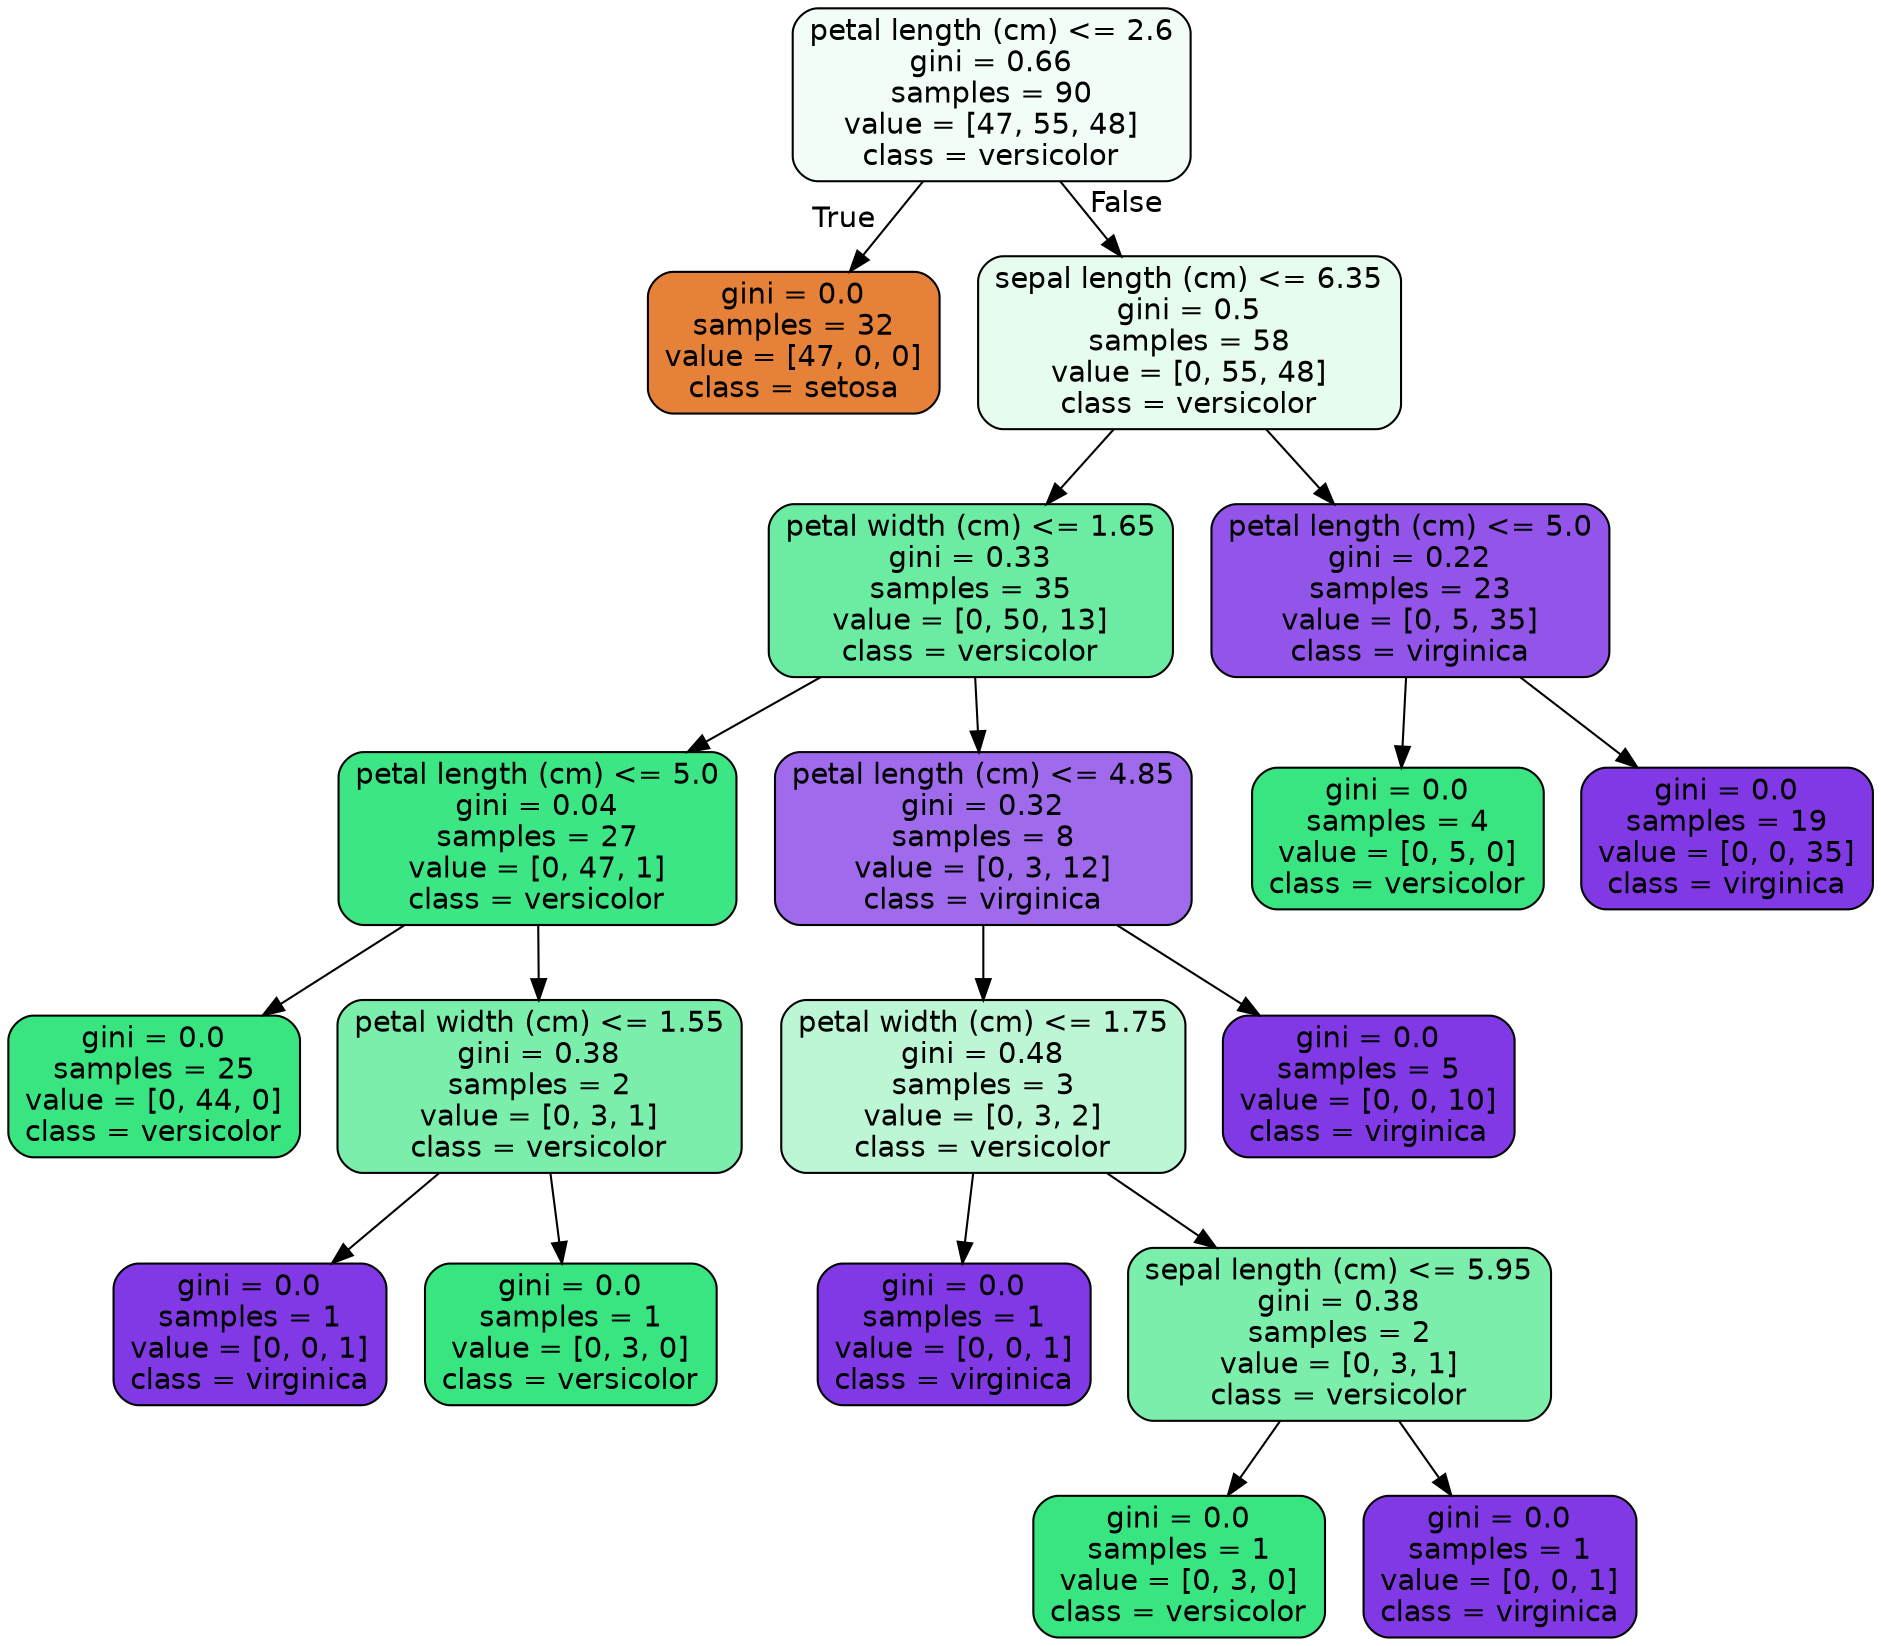 digraph Tree {
node [shape=box, style="filled, rounded", color="black", fontname=helvetica] ;
edge [fontname=helvetica] ;
0 [label="petal length (cm) <= 2.6\ngini = 0.66\nsamples = 90\nvalue = [47, 55, 48]\nclass = versicolor", fillcolor="#f1fdf6"] ;
1 [label="gini = 0.0\nsamples = 32\nvalue = [47, 0, 0]\nclass = setosa", fillcolor="#e58139"] ;
0 -> 1 [labeldistance=2.5, labelangle=45, headlabel="True"] ;
2 [label="sepal length (cm) <= 6.35\ngini = 0.5\nsamples = 58\nvalue = [0, 55, 48]\nclass = versicolor", fillcolor="#e6fcef"] ;
0 -> 2 [labeldistance=2.5, labelangle=-45, headlabel="False"] ;
3 [label="petal width (cm) <= 1.65\ngini = 0.33\nsamples = 35\nvalue = [0, 50, 13]\nclass = versicolor", fillcolor="#6ceca2"] ;
2 -> 3 ;
4 [label="petal length (cm) <= 5.0\ngini = 0.04\nsamples = 27\nvalue = [0, 47, 1]\nclass = versicolor", fillcolor="#3de684"] ;
3 -> 4 ;
5 [label="gini = 0.0\nsamples = 25\nvalue = [0, 44, 0]\nclass = versicolor", fillcolor="#39e581"] ;
4 -> 5 ;
6 [label="petal width (cm) <= 1.55\ngini = 0.38\nsamples = 2\nvalue = [0, 3, 1]\nclass = versicolor", fillcolor="#7beeab"] ;
4 -> 6 ;
7 [label="gini = 0.0\nsamples = 1\nvalue = [0, 0, 1]\nclass = virginica", fillcolor="#8139e5"] ;
6 -> 7 ;
8 [label="gini = 0.0\nsamples = 1\nvalue = [0, 3, 0]\nclass = versicolor", fillcolor="#39e581"] ;
6 -> 8 ;
9 [label="petal length (cm) <= 4.85\ngini = 0.32\nsamples = 8\nvalue = [0, 3, 12]\nclass = virginica", fillcolor="#a06aec"] ;
3 -> 9 ;
10 [label="petal width (cm) <= 1.75\ngini = 0.48\nsamples = 3\nvalue = [0, 3, 2]\nclass = versicolor", fillcolor="#bdf6d5"] ;
9 -> 10 ;
11 [label="gini = 0.0\nsamples = 1\nvalue = [0, 0, 1]\nclass = virginica", fillcolor="#8139e5"] ;
10 -> 11 ;
12 [label="sepal length (cm) <= 5.95\ngini = 0.38\nsamples = 2\nvalue = [0, 3, 1]\nclass = versicolor", fillcolor="#7beeab"] ;
10 -> 12 ;
13 [label="gini = 0.0\nsamples = 1\nvalue = [0, 3, 0]\nclass = versicolor", fillcolor="#39e581"] ;
12 -> 13 ;
14 [label="gini = 0.0\nsamples = 1\nvalue = [0, 0, 1]\nclass = virginica", fillcolor="#8139e5"] ;
12 -> 14 ;
15 [label="gini = 0.0\nsamples = 5\nvalue = [0, 0, 10]\nclass = virginica", fillcolor="#8139e5"] ;
9 -> 15 ;
16 [label="petal length (cm) <= 5.0\ngini = 0.22\nsamples = 23\nvalue = [0, 5, 35]\nclass = virginica", fillcolor="#9355e9"] ;
2 -> 16 ;
17 [label="gini = 0.0\nsamples = 4\nvalue = [0, 5, 0]\nclass = versicolor", fillcolor="#39e581"] ;
16 -> 17 ;
18 [label="gini = 0.0\nsamples = 19\nvalue = [0, 0, 35]\nclass = virginica", fillcolor="#8139e5"] ;
16 -> 18 ;
}